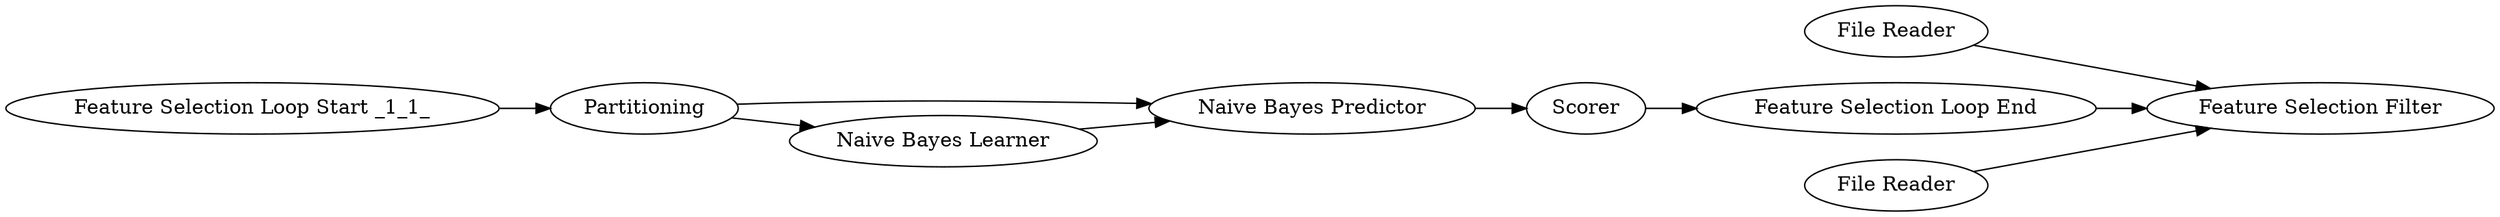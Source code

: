 digraph {
	4 -> 19
	23 -> 12
	20 -> 23
	12 -> 19
	13 -> 22
	22 -> 20
	21 -> 20
	22 -> 21
	1 -> 19
	13 [label="Feature Selection Loop Start _1_1_"]
	20 [label="Naive Bayes Predictor"]
	1 [label="File Reader"]
	22 [label=Partitioning]
	23 [label=Scorer]
	21 [label="Naive Bayes Learner"]
	4 [label="File Reader"]
	12 [label="Feature Selection Loop End"]
	19 [label="Feature Selection Filter"]
	rankdir=LR
}
